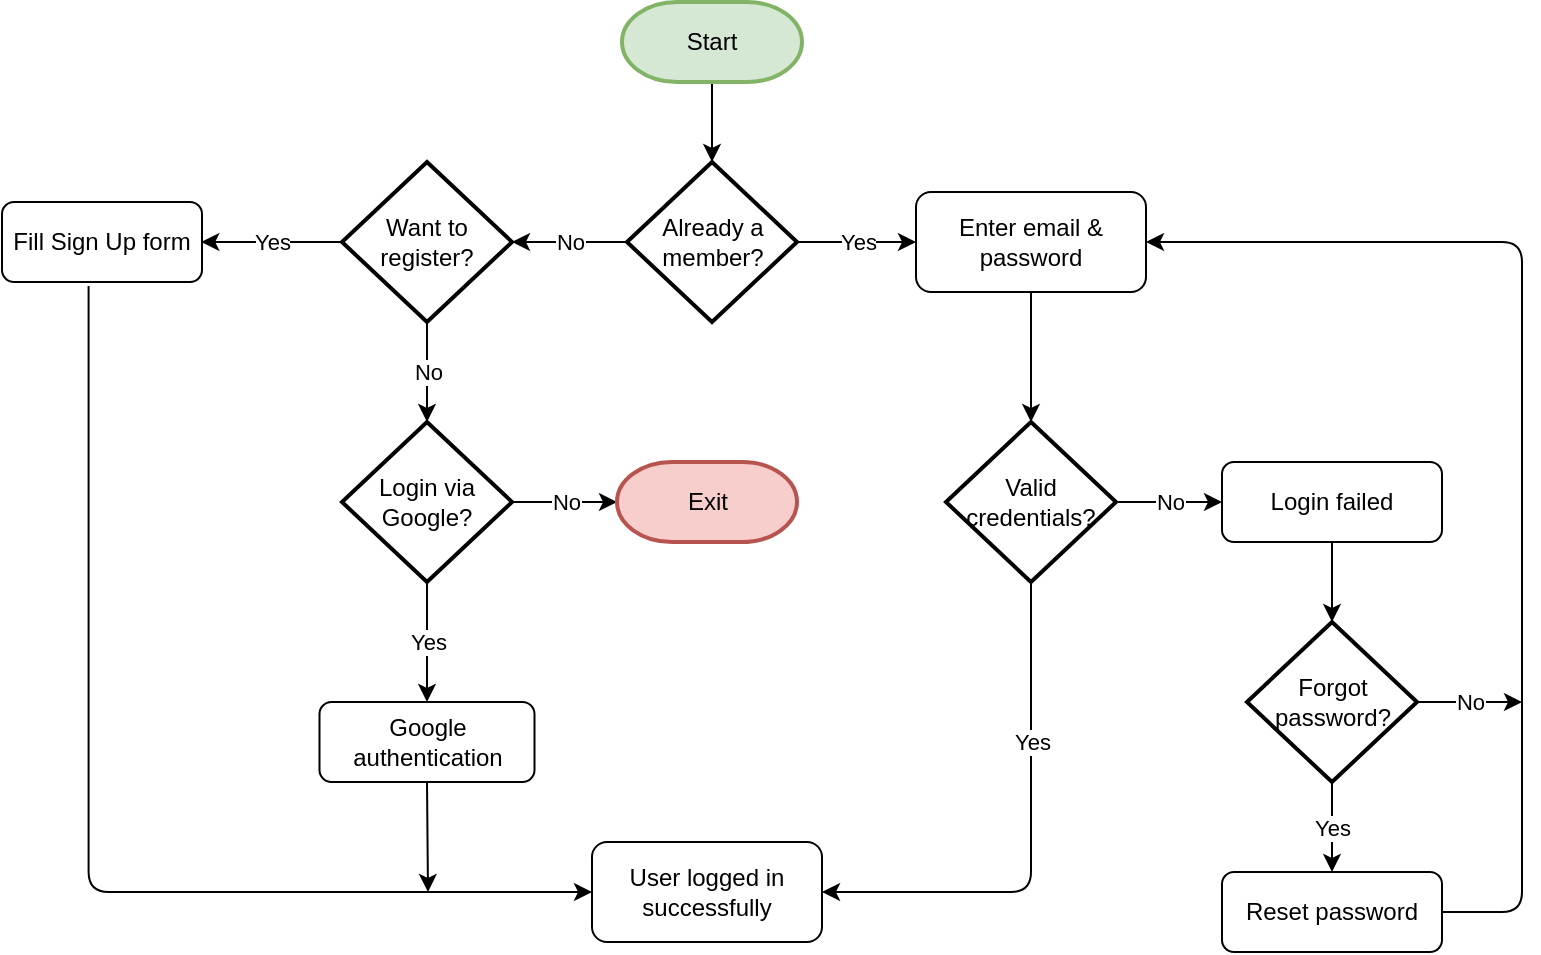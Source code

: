 <mxfile version="14.6.11" type="device"><diagram id="C5RBs43oDa-KdzZeNtuy" name="Page-1"><mxGraphModel dx="1022" dy="469" grid="1" gridSize="10" guides="1" tooltips="1" connect="1" arrows="1" fold="1" page="1" pageScale="1" pageWidth="827" pageHeight="1169" math="0" shadow="0"><root><mxCell id="WIyWlLk6GJQsqaUBKTNV-0"/><mxCell id="WIyWlLk6GJQsqaUBKTNV-1" parent="WIyWlLk6GJQsqaUBKTNV-0"/><mxCell id="cdScfM1S1Rch1ZePHY5M-3" value="" style="edgeStyle=orthogonalEdgeStyle;rounded=0;orthogonalLoop=1;jettySize=auto;html=1;" edge="1" parent="WIyWlLk6GJQsqaUBKTNV-1" source="cdScfM1S1Rch1ZePHY5M-1" target="cdScfM1S1Rch1ZePHY5M-2"><mxGeometry relative="1" as="geometry"/></mxCell><mxCell id="cdScfM1S1Rch1ZePHY5M-1" value="Start" style="strokeWidth=2;html=1;shape=mxgraph.flowchart.terminator;whiteSpace=wrap;fillColor=#d5e8d4;strokeColor=#82b366;" vertex="1" parent="WIyWlLk6GJQsqaUBKTNV-1"><mxGeometry x="340" y="130" width="90" height="40" as="geometry"/></mxCell><mxCell id="cdScfM1S1Rch1ZePHY5M-6" value="No" style="edgeStyle=orthogonalEdgeStyle;rounded=0;orthogonalLoop=1;jettySize=auto;html=1;" edge="1" parent="WIyWlLk6GJQsqaUBKTNV-1" source="cdScfM1S1Rch1ZePHY5M-2" target="cdScfM1S1Rch1ZePHY5M-5"><mxGeometry relative="1" as="geometry"><Array as="points"><mxPoint x="320" y="250"/><mxPoint x="320" y="250"/></Array></mxGeometry></mxCell><mxCell id="cdScfM1S1Rch1ZePHY5M-29" value="Yes" style="edgeStyle=orthogonalEdgeStyle;rounded=0;orthogonalLoop=1;jettySize=auto;html=1;" edge="1" parent="WIyWlLk6GJQsqaUBKTNV-1" source="cdScfM1S1Rch1ZePHY5M-2" target="cdScfM1S1Rch1ZePHY5M-28"><mxGeometry relative="1" as="geometry"/></mxCell><mxCell id="cdScfM1S1Rch1ZePHY5M-2" value="Already a member?" style="strokeWidth=2;html=1;shape=mxgraph.flowchart.decision;whiteSpace=wrap;" vertex="1" parent="WIyWlLk6GJQsqaUBKTNV-1"><mxGeometry x="342.5" y="210" width="85" height="80" as="geometry"/></mxCell><mxCell id="cdScfM1S1Rch1ZePHY5M-8" value="Yes" style="edgeStyle=orthogonalEdgeStyle;rounded=0;orthogonalLoop=1;jettySize=auto;html=1;" edge="1" parent="WIyWlLk6GJQsqaUBKTNV-1" source="cdScfM1S1Rch1ZePHY5M-5"><mxGeometry relative="1" as="geometry"><mxPoint x="129.65" y="250" as="targetPoint"/></mxGeometry></mxCell><mxCell id="cdScfM1S1Rch1ZePHY5M-11" value="No" style="edgeStyle=orthogonalEdgeStyle;rounded=0;orthogonalLoop=1;jettySize=auto;html=1;" edge="1" parent="WIyWlLk6GJQsqaUBKTNV-1" source="cdScfM1S1Rch1ZePHY5M-5" target="cdScfM1S1Rch1ZePHY5M-10"><mxGeometry relative="1" as="geometry"/></mxCell><mxCell id="cdScfM1S1Rch1ZePHY5M-5" value="Want to register?" style="strokeWidth=2;html=1;shape=mxgraph.flowchart.decision;whiteSpace=wrap;" vertex="1" parent="WIyWlLk6GJQsqaUBKTNV-1"><mxGeometry x="200" y="210" width="85" height="80" as="geometry"/></mxCell><mxCell id="cdScfM1S1Rch1ZePHY5M-14" value="Yes" style="edgeStyle=orthogonalEdgeStyle;rounded=0;orthogonalLoop=1;jettySize=auto;html=1;entryX=0.5;entryY=0;entryDx=0;entryDy=0;" edge="1" parent="WIyWlLk6GJQsqaUBKTNV-1" source="cdScfM1S1Rch1ZePHY5M-10" target="cdScfM1S1Rch1ZePHY5M-19"><mxGeometry relative="1" as="geometry"><mxPoint x="242.6" y="470" as="targetPoint"/></mxGeometry></mxCell><mxCell id="cdScfM1S1Rch1ZePHY5M-27" value="No" style="edgeStyle=orthogonalEdgeStyle;rounded=0;orthogonalLoop=1;jettySize=auto;html=1;" edge="1" parent="WIyWlLk6GJQsqaUBKTNV-1" source="cdScfM1S1Rch1ZePHY5M-10" target="cdScfM1S1Rch1ZePHY5M-26"><mxGeometry relative="1" as="geometry"/></mxCell><mxCell id="cdScfM1S1Rch1ZePHY5M-10" value="Login via Google?" style="strokeWidth=2;html=1;shape=mxgraph.flowchart.decision;whiteSpace=wrap;" vertex="1" parent="WIyWlLk6GJQsqaUBKTNV-1"><mxGeometry x="200" y="340" width="85" height="80" as="geometry"/></mxCell><mxCell id="cdScfM1S1Rch1ZePHY5M-18" value="&lt;span&gt;Fill Sign Up form&lt;/span&gt;" style="rounded=1;whiteSpace=wrap;html=1;" vertex="1" parent="WIyWlLk6GJQsqaUBKTNV-1"><mxGeometry x="30" y="230" width="100" height="40" as="geometry"/></mxCell><mxCell id="cdScfM1S1Rch1ZePHY5M-19" value="&lt;div&gt;Google&lt;/div&gt;&lt;div&gt;authentication&lt;/div&gt;" style="rounded=1;whiteSpace=wrap;html=1;" vertex="1" parent="WIyWlLk6GJQsqaUBKTNV-1"><mxGeometry x="188.75" y="480" width="107.5" height="40" as="geometry"/></mxCell><mxCell id="cdScfM1S1Rch1ZePHY5M-20" value="&lt;span&gt;User logged in successfully&lt;/span&gt;" style="rounded=1;whiteSpace=wrap;html=1;" vertex="1" parent="WIyWlLk6GJQsqaUBKTNV-1"><mxGeometry x="325" y="550" width="115" height="50" as="geometry"/></mxCell><mxCell id="cdScfM1S1Rch1ZePHY5M-22" value="" style="endArrow=classic;html=1;entryX=0;entryY=0.5;entryDx=0;entryDy=0;exitX=0.433;exitY=1.05;exitDx=0;exitDy=0;exitPerimeter=0;edgeStyle=orthogonalEdgeStyle;" edge="1" parent="WIyWlLk6GJQsqaUBKTNV-1" source="cdScfM1S1Rch1ZePHY5M-18" target="cdScfM1S1Rch1ZePHY5M-20"><mxGeometry width="50" height="50" relative="1" as="geometry"><mxPoint x="150" y="470" as="sourcePoint"/><mxPoint x="430" y="400" as="targetPoint"/><Array as="points"><mxPoint x="73" y="575"/></Array></mxGeometry></mxCell><mxCell id="cdScfM1S1Rch1ZePHY5M-23" value="" style="endArrow=classic;html=1;exitX=0.5;exitY=1;exitDx=0;exitDy=0;" edge="1" parent="WIyWlLk6GJQsqaUBKTNV-1" source="cdScfM1S1Rch1ZePHY5M-19"><mxGeometry width="50" height="50" relative="1" as="geometry"><mxPoint x="380" y="450" as="sourcePoint"/><mxPoint x="243" y="575" as="targetPoint"/></mxGeometry></mxCell><mxCell id="cdScfM1S1Rch1ZePHY5M-26" value="Exit" style="strokeWidth=2;html=1;shape=mxgraph.flowchart.terminator;whiteSpace=wrap;fillColor=#f8cecc;strokeColor=#b85450;" vertex="1" parent="WIyWlLk6GJQsqaUBKTNV-1"><mxGeometry x="337.5" y="360" width="90" height="40" as="geometry"/></mxCell><mxCell id="cdScfM1S1Rch1ZePHY5M-31" value="" style="edgeStyle=orthogonalEdgeStyle;rounded=0;orthogonalLoop=1;jettySize=auto;html=1;" edge="1" parent="WIyWlLk6GJQsqaUBKTNV-1" source="cdScfM1S1Rch1ZePHY5M-28" target="cdScfM1S1Rch1ZePHY5M-30"><mxGeometry relative="1" as="geometry"/></mxCell><mxCell id="cdScfM1S1Rch1ZePHY5M-28" value="&lt;span&gt;Enter email &amp;amp; password&lt;/span&gt;" style="rounded=1;whiteSpace=wrap;html=1;" vertex="1" parent="WIyWlLk6GJQsqaUBKTNV-1"><mxGeometry x="487" y="225" width="115" height="50" as="geometry"/></mxCell><mxCell id="cdScfM1S1Rch1ZePHY5M-34" value="No" style="edgeStyle=orthogonalEdgeStyle;rounded=0;orthogonalLoop=1;jettySize=auto;html=1;" edge="1" parent="WIyWlLk6GJQsqaUBKTNV-1" source="cdScfM1S1Rch1ZePHY5M-30" target="cdScfM1S1Rch1ZePHY5M-33"><mxGeometry relative="1" as="geometry"/></mxCell><mxCell id="cdScfM1S1Rch1ZePHY5M-30" value="Valid credentials?" style="strokeWidth=2;html=1;shape=mxgraph.flowchart.decision;whiteSpace=wrap;" vertex="1" parent="WIyWlLk6GJQsqaUBKTNV-1"><mxGeometry x="502" y="340" width="85" height="80" as="geometry"/></mxCell><mxCell id="cdScfM1S1Rch1ZePHY5M-32" value="Yes" style="endArrow=classic;html=1;exitX=0.5;exitY=1;exitDx=0;exitDy=0;exitPerimeter=0;edgeStyle=orthogonalEdgeStyle;entryX=1;entryY=0.5;entryDx=0;entryDy=0;" edge="1" parent="WIyWlLk6GJQsqaUBKTNV-1" source="cdScfM1S1Rch1ZePHY5M-30" target="cdScfM1S1Rch1ZePHY5M-20"><mxGeometry x="-0.383" width="50" height="50" relative="1" as="geometry"><mxPoint x="380" y="450" as="sourcePoint"/><mxPoint x="545" y="570" as="targetPoint"/><Array as="points"><mxPoint x="545" y="575"/></Array><mxPoint as="offset"/></mxGeometry></mxCell><mxCell id="cdScfM1S1Rch1ZePHY5M-37" value="" style="edgeStyle=orthogonalEdgeStyle;rounded=0;orthogonalLoop=1;jettySize=auto;html=1;" edge="1" parent="WIyWlLk6GJQsqaUBKTNV-1" source="cdScfM1S1Rch1ZePHY5M-33" target="cdScfM1S1Rch1ZePHY5M-36"><mxGeometry relative="1" as="geometry"/></mxCell><mxCell id="cdScfM1S1Rch1ZePHY5M-33" value="&lt;span&gt;Login failed&lt;/span&gt;" style="rounded=1;whiteSpace=wrap;html=1;" vertex="1" parent="WIyWlLk6GJQsqaUBKTNV-1"><mxGeometry x="640" y="360" width="110" height="40" as="geometry"/></mxCell><mxCell id="cdScfM1S1Rch1ZePHY5M-39" value="Yes" style="edgeStyle=orthogonalEdgeStyle;rounded=0;orthogonalLoop=1;jettySize=auto;html=1;" edge="1" parent="WIyWlLk6GJQsqaUBKTNV-1" source="cdScfM1S1Rch1ZePHY5M-36" target="cdScfM1S1Rch1ZePHY5M-38"><mxGeometry relative="1" as="geometry"/></mxCell><mxCell id="cdScfM1S1Rch1ZePHY5M-36" value="Forgot password?" style="strokeWidth=2;html=1;shape=mxgraph.flowchart.decision;whiteSpace=wrap;" vertex="1" parent="WIyWlLk6GJQsqaUBKTNV-1"><mxGeometry x="652.5" y="440" width="85" height="80" as="geometry"/></mxCell><mxCell id="cdScfM1S1Rch1ZePHY5M-38" value="&lt;span&gt;Reset password&lt;/span&gt;" style="rounded=1;whiteSpace=wrap;html=1;" vertex="1" parent="WIyWlLk6GJQsqaUBKTNV-1"><mxGeometry x="640" y="565" width="110" height="40" as="geometry"/></mxCell><mxCell id="cdScfM1S1Rch1ZePHY5M-40" value="" style="endArrow=classic;html=1;edgeStyle=orthogonalEdgeStyle;entryX=1;entryY=0.5;entryDx=0;entryDy=0;" edge="1" parent="WIyWlLk6GJQsqaUBKTNV-1" target="cdScfM1S1Rch1ZePHY5M-28"><mxGeometry width="50" height="50" relative="1" as="geometry"><mxPoint x="750" y="585" as="sourcePoint"/><mxPoint x="610" y="250" as="targetPoint"/><Array as="points"><mxPoint x="790" y="585"/><mxPoint x="790" y="250"/></Array></mxGeometry></mxCell><mxCell id="cdScfM1S1Rch1ZePHY5M-43" value="No" style="endArrow=classic;html=1;" edge="1" parent="WIyWlLk6GJQsqaUBKTNV-1"><mxGeometry width="50" height="50" relative="1" as="geometry"><mxPoint x="737.5" y="480" as="sourcePoint"/><mxPoint x="790" y="480" as="targetPoint"/></mxGeometry></mxCell></root></mxGraphModel></diagram></mxfile>